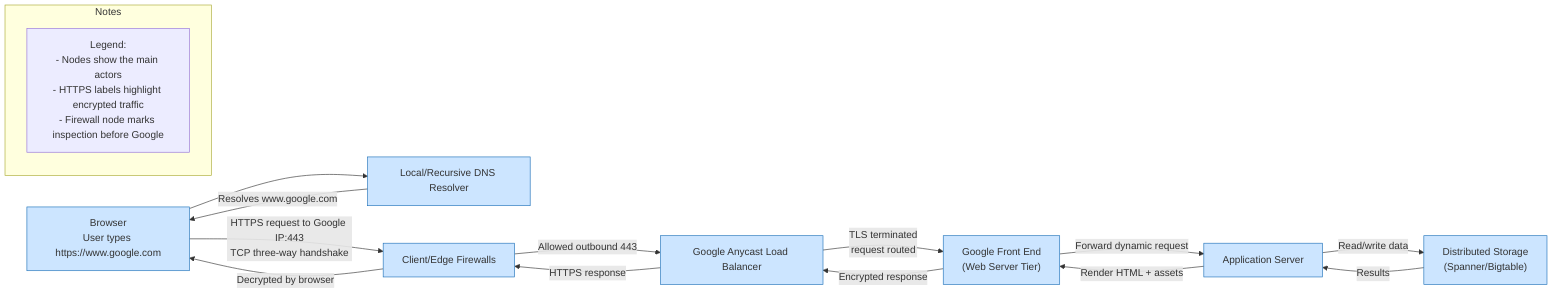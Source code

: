 flowchart LR
    Browser["Browser<br/>User types https://www.google.com"] --> DNS["Local/Recursive DNS Resolver"]
    DNS -->|Resolves www.google.com| Browser
    Browser -->|HTTPS request to Google IP:443<br/>TCP three-way handshake| Firewall["Client/Edge Firewalls"]
    Firewall -->|Allowed outbound 443| LB["Google Anycast Load Balancer"]
    LB -->|TLS terminated<br/>request routed| WebServer["Google Front End<br/>(Web Server Tier)"]
    WebServer -->|Forward dynamic request| AppServer["Application Server"]
    AppServer -->|Read/write data| Database["Distributed Storage<br/>(Spanner/Bigtable)"]
    Database -->|Results| AppServer
    AppServer -->|Render HTML + assets| WebServer
    WebServer -->|Encrypted response| LB
    LB -->|HTTPS response| Firewall
    Firewall -->|Decrypted by browser| Browser

    classDef secure fill:#cce5ff,stroke:#1d70b8,stroke-width:1px;
    class Browser secure
    class DNS secure
    class Firewall secure
    class LB secure
    class WebServer secure
    class AppServer secure
    class Database secure

    subgraph Notes
        note1["Legend:<br/>- Nodes show the main actors<br/>- HTTPS labels highlight encrypted traffic<br/>- Firewall node marks inspection before Google"]
    end